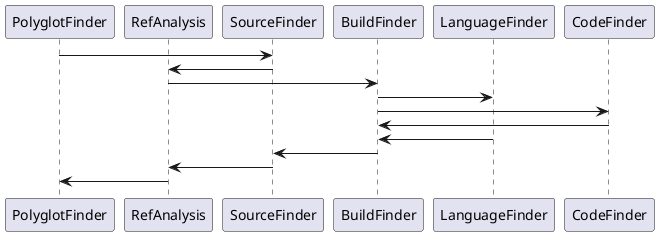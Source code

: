 @startuml
participant PolyglotFinder
participant RefAnalysis
participant SourceFinder
participant BuildFinder
participant LanguageFinder
participant CodeFinder

PolyglotFinder -> SourceFinder 
SourceFinder -> RefAnalysis
RefAnalysis -> BuildFinder
BuildFinder -> LanguageFinder
BuildFinder -> CodeFinder
CodeFinder -> BuildFinder
LanguageFinder -> BuildFinder
BuildFinder -> SourceFinder
SourceFinder -> RefAnalysis
RefAnalysis -> PolyglotFinder
@endmul